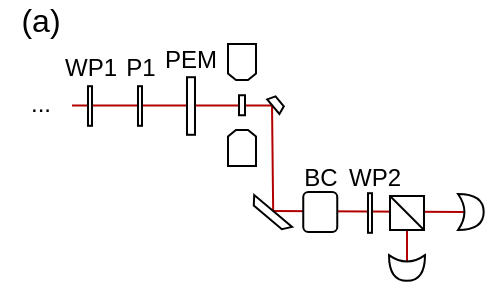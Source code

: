 <mxfile version="17.4.2" type="device"><diagram id="8EZAViA_Rlea4Oh-lLFJ" name="Page-1"><mxGraphModel dx="1422" dy="879" grid="1" gridSize="10" guides="1" tooltips="1" connect="1" arrows="1" fold="1" page="1" pageScale="1" pageWidth="850" pageHeight="1100" math="0" shadow="0"><root><mxCell id="0"/><mxCell id="1" parent="0"/><mxCell id="dkjpfYEUCArqCzLglGcC-1" value="" style="endArrow=none;html=1;rounded=0;endSize=1;targetPerimeterSpacing=6;strokeWidth=1;fillColor=#e51400;strokeColor=#B20000;" parent="1" edge="1"><mxGeometry width="50" height="50" relative="1" as="geometry"><mxPoint x="220" y="62.77" as="sourcePoint"/><mxPoint x="319.82" y="62.77" as="targetPoint"/></mxGeometry></mxCell><mxCell id="uSb66X0QCcaXTA9e-FbD-1" value="" style="endArrow=none;html=1;rounded=0;endSize=1;targetPerimeterSpacing=6;strokeWidth=1;exitX=0.25;exitY=0.5;exitDx=0;exitDy=0;exitPerimeter=0;entryX=0.5;entryY=1;entryDx=0;entryDy=0;fillColor=#e51400;strokeColor=#B20000;" parent="1" source="uSb66X0QCcaXTA9e-FbD-39" target="uSb66X0QCcaXTA9e-FbD-37" edge="1"><mxGeometry width="50" height="50" relative="1" as="geometry"><mxPoint x="363" y="134" as="sourcePoint"/><mxPoint x="413" y="84" as="targetPoint"/></mxGeometry></mxCell><mxCell id="uSb66X0QCcaXTA9e-FbD-11" value="" style="shape=loopLimit;whiteSpace=wrap;html=1;size=4;" parent="1" vertex="1"><mxGeometry x="298" y="75" width="14" height="18" as="geometry"/></mxCell><mxCell id="uSb66X0QCcaXTA9e-FbD-12" value="" style="shape=loopLimit;whiteSpace=wrap;html=1;size=4;rotation=-180;" parent="1" vertex="1"><mxGeometry x="298" y="32" width="14" height="18" as="geometry"/></mxCell><mxCell id="uSb66X0QCcaXTA9e-FbD-17" value="" style="rounded=0;whiteSpace=wrap;html=1;rotation=90;" parent="1" vertex="1"><mxGeometry x="219.1" y="62" width="19.79" height="2" as="geometry"/></mxCell><mxCell id="uSb66X0QCcaXTA9e-FbD-18" value="" style="rounded=0;whiteSpace=wrap;html=1;rotation=90;" parent="1" vertex="1"><mxGeometry x="244.1" y="62" width="19.79" height="2" as="geometry"/></mxCell><mxCell id="uSb66X0QCcaXTA9e-FbD-21" value="" style="verticalLabelPosition=bottom;verticalAlign=top;html=1;shape=mxgraph.basic.rect;fillColor2=none;strokeWidth=1;size=20;indent=5;" parent="1" vertex="1"><mxGeometry x="303.5" y="57.58" width="3" height="10" as="geometry"/></mxCell><mxCell id="uSb66X0QCcaXTA9e-FbD-25" value="P1" style="text;html=1;align=center;verticalAlign=middle;resizable=0;points=[];autosize=1;strokeColor=none;fillColor=none;" parent="1" vertex="1"><mxGeometry x="239" y="34" width="30" height="20" as="geometry"/></mxCell><mxCell id="uSb66X0QCcaXTA9e-FbD-26" value="WP1" style="text;html=1;align=center;verticalAlign=middle;resizable=0;points=[];autosize=1;strokeColor=none;fillColor=none;" parent="1" vertex="1"><mxGeometry x="209" y="34" width="40" height="20" as="geometry"/></mxCell><mxCell id="uSb66X0QCcaXTA9e-FbD-35" value="" style="endArrow=none;html=1;rounded=0;endSize=1;targetPerimeterSpacing=6;strokeWidth=1;fillColor=#e51400;strokeColor=#B20000;exitX=0.5;exitY=1;exitDx=0;exitDy=0;entryX=0.25;entryY=0.5;entryDx=0;entryDy=0;entryPerimeter=0;" parent="1" source="uSb66X0QCcaXTA9e-FbD-34" target="uSb66X0QCcaXTA9e-FbD-40" edge="1"><mxGeometry width="50" height="50" relative="1" as="geometry"><mxPoint x="351.73" y="113.944" as="sourcePoint"/><mxPoint x="416" y="114" as="targetPoint"/></mxGeometry></mxCell><mxCell id="uSb66X0QCcaXTA9e-FbD-36" value="" style="rounded=0;whiteSpace=wrap;html=1;rotation=90;" parent="1" vertex="1"><mxGeometry x="359.1" y="115.5" width="19.79" height="2" as="geometry"/></mxCell><mxCell id="uSb66X0QCcaXTA9e-FbD-37" value="" style="whiteSpace=wrap;html=1;aspect=fixed;strokeWidth=1;" parent="1" vertex="1"><mxGeometry x="379" y="108" width="17" height="17" as="geometry"/></mxCell><mxCell id="uSb66X0QCcaXTA9e-FbD-38" value="" style="endArrow=none;html=1;rounded=0;endSize=1;targetPerimeterSpacing=6;strokeWidth=1;exitX=0;exitY=0;exitDx=0;exitDy=0;entryX=1;entryY=1;entryDx=0;entryDy=0;" parent="1" source="uSb66X0QCcaXTA9e-FbD-37" target="uSb66X0QCcaXTA9e-FbD-37" edge="1"><mxGeometry width="50" height="50" relative="1" as="geometry"><mxPoint x="376" y="118" as="sourcePoint"/><mxPoint x="426" y="68" as="targetPoint"/></mxGeometry></mxCell><mxCell id="uSb66X0QCcaXTA9e-FbD-39" value="" style="shape=xor;whiteSpace=wrap;html=1;strokeWidth=1;rotation=90;" parent="1" vertex="1"><mxGeometry x="381.08" y="135" width="12.84" height="18" as="geometry"/></mxCell><mxCell id="uSb66X0QCcaXTA9e-FbD-40" value="" style="shape=xor;whiteSpace=wrap;html=1;strokeWidth=1;rotation=0;" parent="1" vertex="1"><mxGeometry x="413" y="107" width="12.84" height="18" as="geometry"/></mxCell><mxCell id="uSb66X0QCcaXTA9e-FbD-42" value="WP2" style="text;html=1;align=center;verticalAlign=middle;resizable=0;points=[];autosize=1;strokeColor=none;fillColor=none;" parent="1" vertex="1"><mxGeometry x="351.2" y="88.5" width="40" height="20" as="geometry"/></mxCell><mxCell id="dkjpfYEUCArqCzLglGcC-2" value="" style="rounded=0;whiteSpace=wrap;html=1;rotation=90;" parent="1" vertex="1"><mxGeometry x="265.1" y="61" width="28.79" height="4" as="geometry"/></mxCell><mxCell id="dkjpfYEUCArqCzLglGcC-3" value="" style="endArrow=none;html=1;rounded=0;endSize=1;targetPerimeterSpacing=6;strokeWidth=1;fillColor=#e51400;strokeColor=#B20000;entryX=0.5;entryY=1;entryDx=0;entryDy=0;" parent="1" target="uSb66X0QCcaXTA9e-FbD-34" edge="1"><mxGeometry width="50" height="50" relative="1" as="geometry"><mxPoint x="320" y="62" as="sourcePoint"/><mxPoint x="424.27" y="67.64" as="targetPoint"/></mxGeometry></mxCell><mxCell id="RrNt-IYv_RCdlv_eOj7j-3" value="" style="rounded=1;whiteSpace=wrap;html=1;" parent="1" vertex="1"><mxGeometry x="335.63" y="106" width="17" height="20" as="geometry"/></mxCell><mxCell id="RrNt-IYv_RCdlv_eOj7j-4" value="PEM" style="text;html=1;align=center;verticalAlign=middle;resizable=0;points=[];autosize=1;strokeColor=none;fillColor=none;" parent="1" vertex="1"><mxGeometry x="258.89" y="30" width="40" height="20" as="geometry"/></mxCell><mxCell id="RrNt-IYv_RCdlv_eOj7j-6" value="..." style="text;html=1;align=center;verticalAlign=middle;resizable=0;points=[];autosize=1;strokeColor=none;fillColor=none;" parent="1" vertex="1"><mxGeometry x="189.1" y="52" width="30" height="20" as="geometry"/></mxCell><mxCell id="RrNt-IYv_RCdlv_eOj7j-7" value="&lt;font style=&quot;font-size: 16px&quot;&gt;(a)&lt;/font&gt;" style="text;html=1;align=center;verticalAlign=middle;resizable=0;points=[];autosize=1;strokeColor=none;fillColor=none;" parent="1" vertex="1"><mxGeometry x="184.1" y="10" width="40" height="20" as="geometry"/></mxCell><mxCell id="RrNt-IYv_RCdlv_eOj7j-8" value="BC" style="text;html=1;align=center;verticalAlign=middle;resizable=0;points=[];autosize=1;strokeColor=none;fillColor=none;" parent="1" vertex="1"><mxGeometry x="329.1" y="88.5" width="30" height="20" as="geometry"/></mxCell><mxCell id="uSb66X0QCcaXTA9e-FbD-34" value="" style="shape=trapezoid;perimeter=trapezoidPerimeter;whiteSpace=wrap;html=1;fixedSize=1;rotation=-140;size=3.214;" parent="1" vertex="1"><mxGeometry x="306.87" y="115.0" width="24.76" height="4.17" as="geometry"/></mxCell><mxCell id="uSb66X0QCcaXTA9e-FbD-31" value="" style="shape=trapezoid;perimeter=trapezoidPerimeter;whiteSpace=wrap;html=1;fixedSize=1;rotation=50;size=1.54;" parent="1" vertex="1"><mxGeometry x="317.5" y="59.92" width="9.5" height="4.17" as="geometry"/></mxCell></root></mxGraphModel></diagram></mxfile>